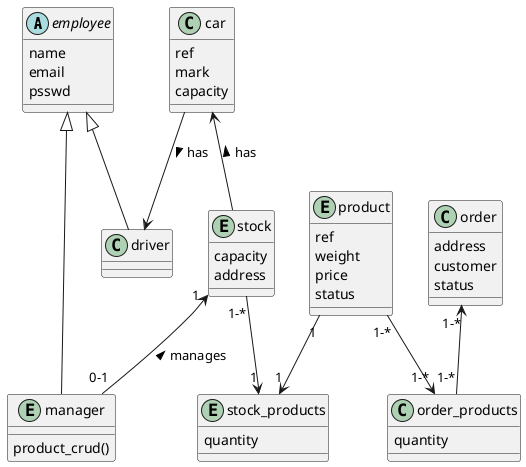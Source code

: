 @startuml
abstract employee
entity manager
entity stock
entity stock_products

entity product
employee <|-- manager
employee <|-- driver
stock "1" <-- "0-1" manager : < manages 
stock "1-*" --> "1" stock_products  
product "1" --> "1" stock_products 
order "1-*" <-- "1-*" order_products
product "1-*" --> "1-*" order_products
car <-- stock : < has
car --> driver : has >

employee : name
employee : email
employee : psswd

stock_products : quantity

order_products : quantity

car : ref
car : mark
car : capacity

product : ref
product : weight
product : price
product : status


manager : product_crud()

stock : capacity
stock : address

order : address
order : customer
order : status
@enduml
